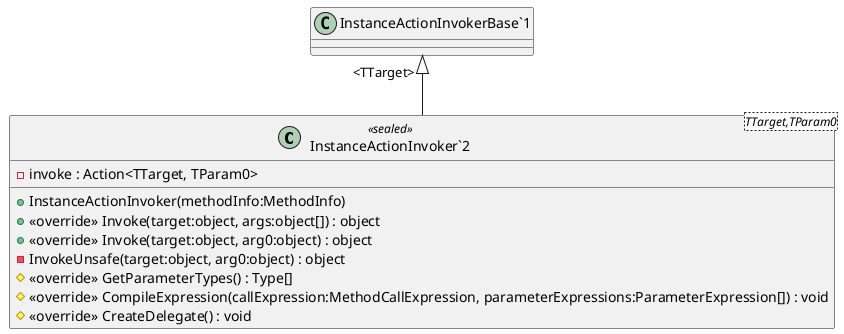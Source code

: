 @startuml
class "InstanceActionInvoker`2"<TTarget,TParam0> <<sealed>> {
    + InstanceActionInvoker(methodInfo:MethodInfo)
    - invoke : Action<TTarget, TParam0>
    + <<override>> Invoke(target:object, args:object[]) : object
    + <<override>> Invoke(target:object, arg0:object) : object
    - InvokeUnsafe(target:object, arg0:object) : object
    # <<override>> GetParameterTypes() : Type[]
    # <<override>> CompileExpression(callExpression:MethodCallExpression, parameterExpressions:ParameterExpression[]) : void
    # <<override>> CreateDelegate() : void
}
"InstanceActionInvokerBase`1" "<TTarget>" <|-- "InstanceActionInvoker`2"
@enduml
